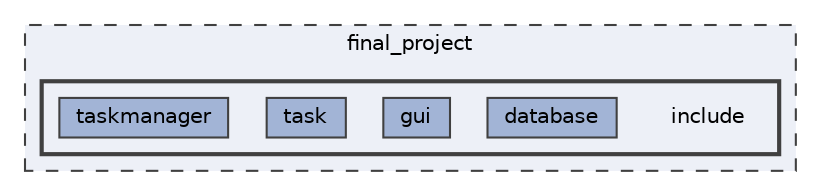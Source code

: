 digraph "final_project/include"
{
 // LATEX_PDF_SIZE
  bgcolor="transparent";
  edge [fontname=Helvetica,fontsize=10,labelfontname=Helvetica,labelfontsize=10];
  node [fontname=Helvetica,fontsize=10,shape=box,height=0.2,width=0.4];
  compound=true
  subgraph clusterdir_458e36d003c17580407063972e90e510 {
    graph [ bgcolor="#edf0f7", pencolor="grey25", label="final_project", fontname=Helvetica,fontsize=10 style="filled,dashed", URL="dir_458e36d003c17580407063972e90e510.html",tooltip=""]
  subgraph clusterdir_e5c2d53f60ccd0aa5ae38f5a524d0a9e {
    graph [ bgcolor="#edf0f7", pencolor="grey25", label="", fontname=Helvetica,fontsize=10 style="filled,bold", URL="dir_e5c2d53f60ccd0aa5ae38f5a524d0a9e.html",tooltip=""]
    dir_e5c2d53f60ccd0aa5ae38f5a524d0a9e [shape=plaintext, label="include"];
  dir_f6e32aafbab63cf0b28f3e90362d33ea [label="database", fillcolor="#a2b4d6", color="grey25", style="filled", URL="dir_f6e32aafbab63cf0b28f3e90362d33ea.html",tooltip=""];
  dir_28a312d6cef621c8c2efef70f691ba1d [label="gui", fillcolor="#a2b4d6", color="grey25", style="filled", URL="dir_28a312d6cef621c8c2efef70f691ba1d.html",tooltip=""];
  dir_42e4abd9f7ec8f083a3d7a187cb96b5e [label="task", fillcolor="#a2b4d6", color="grey25", style="filled", URL="dir_42e4abd9f7ec8f083a3d7a187cb96b5e.html",tooltip=""];
  dir_6e26c4fa0932a05e14a04cfd72c3dbe2 [label="taskmanager", fillcolor="#a2b4d6", color="grey25", style="filled", URL="dir_6e26c4fa0932a05e14a04cfd72c3dbe2.html",tooltip=""];
  }
  }
}
